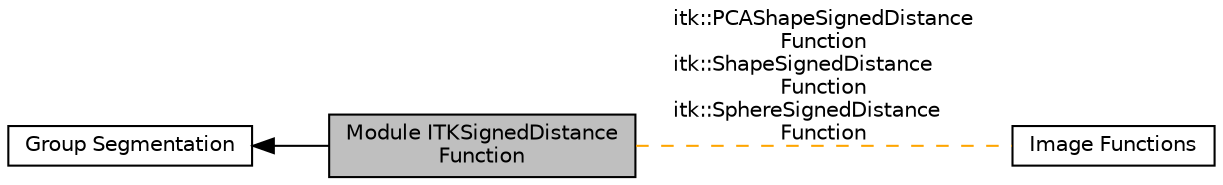 digraph "Module ITKSignedDistanceFunction"
{
  edge [fontname="Helvetica",fontsize="10",labelfontname="Helvetica",labelfontsize="10"];
  node [fontname="Helvetica",fontsize="10",shape=box];
  rankdir=LR;
  Node2 [label="Group Segmentation",height=0.2,width=0.4,color="black", fillcolor="white", style="filled",URL="$group__Group-Segmentation.html",tooltip=" "];
  Node1 [label="Module ITKSignedDistance\lFunction",height=0.2,width=0.4,color="black", fillcolor="grey75", style="filled", fontcolor="black",tooltip=" "];
  Node3 [label="Image Functions",height=0.2,width=0.4,color="black", fillcolor="white", style="filled",URL="$group__ImageFunctions.html",tooltip=" "];
  Node2->Node1 [shape=plaintext, dir="back", style="solid"];
  Node1->Node3 [shape=plaintext, label="itk::PCAShapeSignedDistance\lFunction\nitk::ShapeSignedDistance\lFunction\nitk::SphereSignedDistance\lFunction", color="orange", dir="none", style="dashed"];
}
